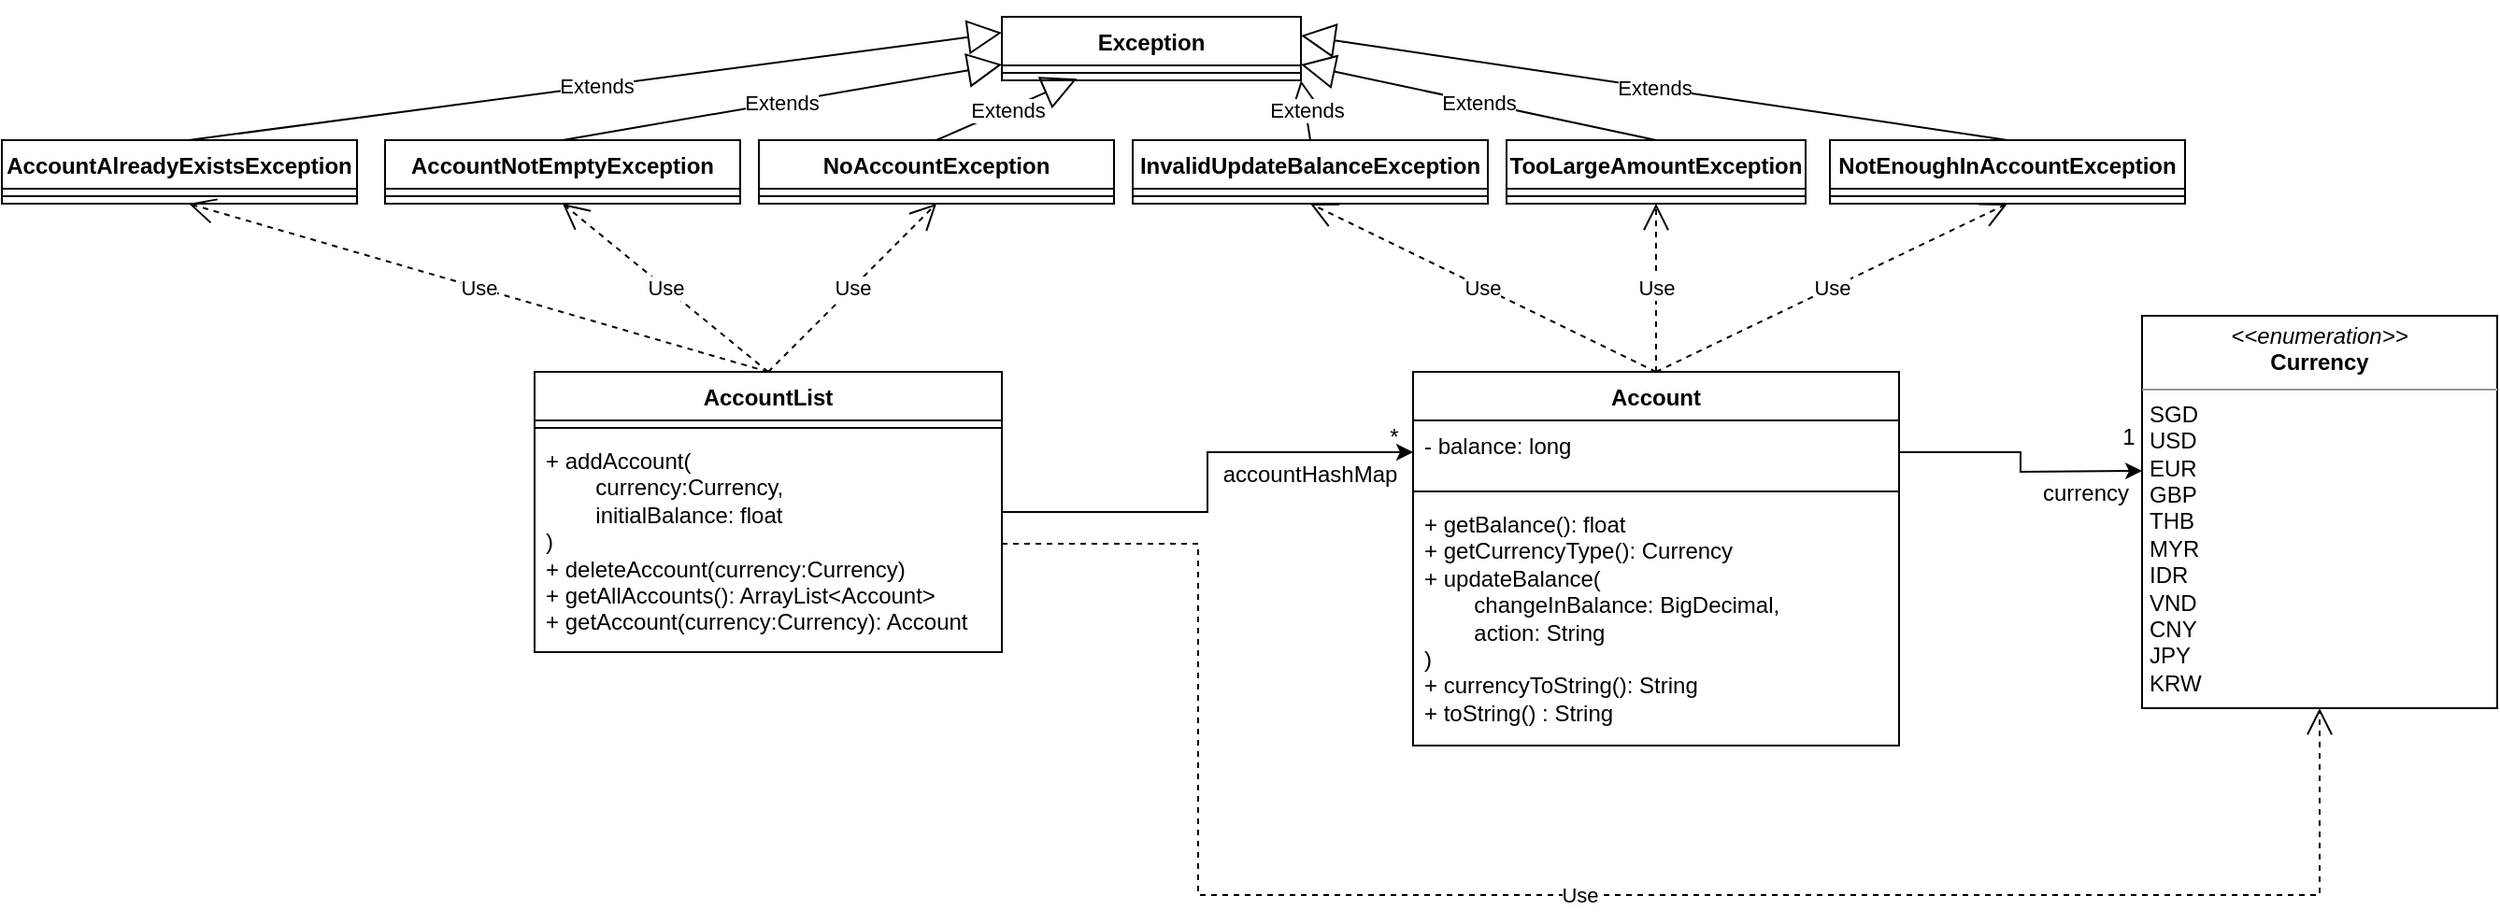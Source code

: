 <mxfile version="21.0.8" type="device"><diagram id="C5RBs43oDa-KdzZeNtuy" name="Page-1"><mxGraphModel dx="2960" dy="858" grid="1" gridSize="10" guides="1" tooltips="1" connect="1" arrows="1" fold="1" page="1" pageScale="1" pageWidth="827" pageHeight="1169" math="0" shadow="0"><root><mxCell id="WIyWlLk6GJQsqaUBKTNV-0"/><mxCell id="WIyWlLk6GJQsqaUBKTNV-1" parent="WIyWlLk6GJQsqaUBKTNV-0"/><mxCell id="dsbA1eekSPSx_6IA9cFN-1" value="Account" style="swimlane;fontStyle=1;align=center;verticalAlign=top;childLayout=stackLayout;horizontal=1;startSize=26;horizontalStack=0;resizeParent=1;resizeParentMax=0;resizeLast=0;collapsible=1;marginBottom=0;whiteSpace=wrap;html=1;" parent="WIyWlLk6GJQsqaUBKTNV-1" vertex="1"><mxGeometry x="35" y="530" width="260" height="200" as="geometry"/></mxCell><mxCell id="dsbA1eekSPSx_6IA9cFN-5" style="edgeStyle=orthogonalEdgeStyle;rounded=0;orthogonalLoop=1;jettySize=auto;html=1;" parent="dsbA1eekSPSx_6IA9cFN-1" source="dsbA1eekSPSx_6IA9cFN-2" edge="1"><mxGeometry relative="1" as="geometry"><mxPoint x="390" y="53" as="targetPoint"/></mxGeometry></mxCell><mxCell id="dsbA1eekSPSx_6IA9cFN-2" value="- balance: long" style="text;strokeColor=none;fillColor=none;align=left;verticalAlign=top;spacingLeft=4;spacingRight=4;overflow=hidden;rotatable=0;points=[[0,0.5],[1,0.5]];portConstraint=eastwest;whiteSpace=wrap;html=1;" parent="dsbA1eekSPSx_6IA9cFN-1" vertex="1"><mxGeometry y="26" width="260" height="34" as="geometry"/></mxCell><mxCell id="dsbA1eekSPSx_6IA9cFN-3" value="" style="line;strokeWidth=1;fillColor=none;align=left;verticalAlign=middle;spacingTop=-1;spacingLeft=3;spacingRight=3;rotatable=0;labelPosition=right;points=[];portConstraint=eastwest;strokeColor=inherit;" parent="dsbA1eekSPSx_6IA9cFN-1" vertex="1"><mxGeometry y="60" width="260" height="8" as="geometry"/></mxCell><mxCell id="dsbA1eekSPSx_6IA9cFN-4" value="+ getBalance(): float&lt;br&gt;+ getCurrencyType(): Currency&lt;br&gt;+ updateBalance(&lt;br&gt;&lt;span style=&quot;background-color: initial;&quot;&gt;&lt;span style=&quot;white-space: pre;&quot;&gt;&#9;&lt;/span&gt;changeInBalance: BigDecimal,&amp;nbsp;&lt;br&gt;&lt;/span&gt;&lt;span style=&quot;background-color: initial;&quot;&gt;&lt;span style=&quot;white-space: pre;&quot;&gt;&#9;&lt;/span&gt;action: String&lt;/span&gt;&lt;span style=&quot;background-color: initial;&quot;&gt;&lt;br&gt;&lt;/span&gt;)&lt;br&gt;+ currencyToString(): String&lt;br&gt;+ toString() : String" style="text;strokeColor=none;fillColor=none;align=left;verticalAlign=top;spacingLeft=4;spacingRight=4;overflow=hidden;rotatable=0;points=[[0,0.5],[1,0.5]];portConstraint=eastwest;whiteSpace=wrap;html=1;" parent="dsbA1eekSPSx_6IA9cFN-1" vertex="1"><mxGeometry y="68" width="260" height="132" as="geometry"/></mxCell><mxCell id="dsbA1eekSPSx_6IA9cFN-20" value="&lt;p style=&quot;margin:0px;margin-top:4px;text-align:center;&quot;&gt;&lt;i&gt;&amp;lt;&amp;lt;enumeration&amp;gt;&amp;gt;&lt;/i&gt;&lt;br&gt;&lt;b&gt;Currency&lt;/b&gt;&lt;/p&gt;&lt;hr size=&quot;1&quot;&gt;&lt;p style=&quot;margin:0px;margin-left:4px;&quot;&gt;SGD&lt;/p&gt;&lt;p style=&quot;margin:0px;margin-left:4px;&quot;&gt;USD&lt;/p&gt;&lt;p style=&quot;margin:0px;margin-left:4px;&quot;&gt;EUR&lt;/p&gt;&lt;p style=&quot;margin:0px;margin-left:4px;&quot;&gt;GBP&lt;/p&gt;&lt;p style=&quot;margin:0px;margin-left:4px;&quot;&gt;THB&lt;/p&gt;&lt;p style=&quot;margin:0px;margin-left:4px;&quot;&gt;MYR&lt;/p&gt;&lt;p style=&quot;margin:0px;margin-left:4px;&quot;&gt;IDR&lt;/p&gt;&lt;p style=&quot;margin:0px;margin-left:4px;&quot;&gt;VND&lt;/p&gt;&lt;p style=&quot;margin:0px;margin-left:4px;&quot;&gt;CNY&lt;/p&gt;&lt;p style=&quot;margin:0px;margin-left:4px;&quot;&gt;JPY&lt;/p&gt;&lt;p style=&quot;margin:0px;margin-left:4px;&quot;&gt;&lt;span style=&quot;background-color: initial;&quot;&gt;KRW&lt;/span&gt;&lt;/p&gt;" style="verticalAlign=top;align=left;overflow=fill;fontSize=12;fontFamily=Helvetica;html=1;whiteSpace=wrap;" parent="WIyWlLk6GJQsqaUBKTNV-1" vertex="1"><mxGeometry x="425" y="500" width="190" height="210" as="geometry"/></mxCell><mxCell id="dsbA1eekSPSx_6IA9cFN-22" value="currency" style="text;html=1;strokeColor=none;fillColor=none;align=center;verticalAlign=middle;whiteSpace=wrap;rounded=0;" parent="WIyWlLk6GJQsqaUBKTNV-1" vertex="1"><mxGeometry x="365" y="580" width="60" height="30" as="geometry"/></mxCell><mxCell id="dsbA1eekSPSx_6IA9cFN-23" value="1" style="text;html=1;strokeColor=none;fillColor=none;align=center;verticalAlign=middle;whiteSpace=wrap;rounded=0;" parent="WIyWlLk6GJQsqaUBKTNV-1" vertex="1"><mxGeometry x="388" y="550" width="60" height="30" as="geometry"/></mxCell><mxCell id="dTihvwjY7Ts53fyvmRjP-0" value="InvalidUpdateBalanceException" style="swimlane;fontStyle=1;align=center;verticalAlign=top;childLayout=stackLayout;horizontal=1;startSize=26;horizontalStack=0;resizeParent=1;resizeParentMax=0;resizeLast=0;collapsible=1;marginBottom=0;whiteSpace=wrap;html=1;" vertex="1" parent="WIyWlLk6GJQsqaUBKTNV-1"><mxGeometry x="-115" y="406" width="190" height="34" as="geometry"/></mxCell><mxCell id="dTihvwjY7Ts53fyvmRjP-2" value="" style="line;strokeWidth=1;fillColor=none;align=left;verticalAlign=middle;spacingTop=-1;spacingLeft=3;spacingRight=3;rotatable=0;labelPosition=right;points=[];portConstraint=eastwest;strokeColor=inherit;" vertex="1" parent="dTihvwjY7Ts53fyvmRjP-0"><mxGeometry y="26" width="190" height="8" as="geometry"/></mxCell><mxCell id="dTihvwjY7Ts53fyvmRjP-4" value="NotEnoughInAccountException" style="swimlane;fontStyle=1;align=center;verticalAlign=top;childLayout=stackLayout;horizontal=1;startSize=26;horizontalStack=0;resizeParent=1;resizeParentMax=0;resizeLast=0;collapsible=1;marginBottom=0;whiteSpace=wrap;html=1;" vertex="1" parent="WIyWlLk6GJQsqaUBKTNV-1"><mxGeometry x="258" y="406" width="190" height="34" as="geometry"/></mxCell><mxCell id="dTihvwjY7Ts53fyvmRjP-6" value="" style="line;strokeWidth=1;fillColor=none;align=left;verticalAlign=middle;spacingTop=-1;spacingLeft=3;spacingRight=3;rotatable=0;labelPosition=right;points=[];portConstraint=eastwest;strokeColor=inherit;" vertex="1" parent="dTihvwjY7Ts53fyvmRjP-4"><mxGeometry y="26" width="190" height="8" as="geometry"/></mxCell><mxCell id="dTihvwjY7Ts53fyvmRjP-8" value="TooLargeAmountException" style="swimlane;fontStyle=1;align=center;verticalAlign=top;childLayout=stackLayout;horizontal=1;startSize=26;horizontalStack=0;resizeParent=1;resizeParentMax=0;resizeLast=0;collapsible=1;marginBottom=0;whiteSpace=wrap;html=1;" vertex="1" parent="WIyWlLk6GJQsqaUBKTNV-1"><mxGeometry x="85" y="406" width="160" height="34" as="geometry"/></mxCell><mxCell id="dTihvwjY7Ts53fyvmRjP-10" value="" style="line;strokeWidth=1;fillColor=none;align=left;verticalAlign=middle;spacingTop=-1;spacingLeft=3;spacingRight=3;rotatable=0;labelPosition=right;points=[];portConstraint=eastwest;strokeColor=inherit;" vertex="1" parent="dTihvwjY7Ts53fyvmRjP-8"><mxGeometry y="26" width="160" height="8" as="geometry"/></mxCell><mxCell id="dTihvwjY7Ts53fyvmRjP-12" value="Exception" style="swimlane;fontStyle=1;align=center;verticalAlign=top;childLayout=stackLayout;horizontal=1;startSize=26;horizontalStack=0;resizeParent=1;resizeParentMax=0;resizeLast=0;collapsible=1;marginBottom=0;whiteSpace=wrap;html=1;" vertex="1" parent="WIyWlLk6GJQsqaUBKTNV-1"><mxGeometry x="-185" y="340" width="160" height="34" as="geometry"/></mxCell><mxCell id="dTihvwjY7Ts53fyvmRjP-13" value="" style="line;strokeWidth=1;fillColor=none;align=left;verticalAlign=middle;spacingTop=-1;spacingLeft=3;spacingRight=3;rotatable=0;labelPosition=right;points=[];portConstraint=eastwest;strokeColor=inherit;" vertex="1" parent="dTihvwjY7Ts53fyvmRjP-12"><mxGeometry y="26" width="160" height="8" as="geometry"/></mxCell><mxCell id="dTihvwjY7Ts53fyvmRjP-20" value="Extends" style="endArrow=block;endSize=16;endFill=0;html=1;rounded=0;entryX=1;entryY=1;entryDx=0;entryDy=0;exitX=0.5;exitY=0;exitDx=0;exitDy=0;" edge="1" parent="WIyWlLk6GJQsqaUBKTNV-1" source="dTihvwjY7Ts53fyvmRjP-0" target="dTihvwjY7Ts53fyvmRjP-12"><mxGeometry width="160" relative="1" as="geometry"><mxPoint x="-65" y="380" as="sourcePoint"/><mxPoint x="95" y="380" as="targetPoint"/></mxGeometry></mxCell><mxCell id="dTihvwjY7Ts53fyvmRjP-21" value="Extends" style="endArrow=block;endSize=16;endFill=0;html=1;rounded=0;entryX=1;entryY=0.75;entryDx=0;entryDy=0;exitX=0.5;exitY=0;exitDx=0;exitDy=0;" edge="1" parent="WIyWlLk6GJQsqaUBKTNV-1" source="dTihvwjY7Ts53fyvmRjP-8" target="dTihvwjY7Ts53fyvmRjP-12"><mxGeometry width="160" relative="1" as="geometry"><mxPoint x="-10" y="416" as="sourcePoint"/><mxPoint x="95" y="367" as="targetPoint"/></mxGeometry></mxCell><mxCell id="dTihvwjY7Ts53fyvmRjP-22" value="Extends" style="endArrow=block;endSize=16;endFill=0;html=1;rounded=0;exitX=0.5;exitY=0;exitDx=0;exitDy=0;" edge="1" parent="WIyWlLk6GJQsqaUBKTNV-1" source="dTihvwjY7Ts53fyvmRjP-4"><mxGeometry width="160" relative="1" as="geometry"><mxPoint x="175" y="416" as="sourcePoint"/><mxPoint x="-25" y="350" as="targetPoint"/></mxGeometry></mxCell><mxCell id="dTihvwjY7Ts53fyvmRjP-23" value="Use" style="endArrow=open;endSize=12;dashed=1;html=1;rounded=0;entryX=0.5;entryY=1;entryDx=0;entryDy=0;" edge="1" parent="WIyWlLk6GJQsqaUBKTNV-1" source="dsbA1eekSPSx_6IA9cFN-1" target="dTihvwjY7Ts53fyvmRjP-8"><mxGeometry width="160" relative="1" as="geometry"><mxPoint x="485" y="590" as="sourcePoint"/><mxPoint x="645" y="590" as="targetPoint"/></mxGeometry></mxCell><mxCell id="dTihvwjY7Ts53fyvmRjP-25" value="Use" style="endArrow=open;endSize=12;dashed=1;html=1;rounded=0;entryX=0.5;entryY=1;entryDx=0;entryDy=0;exitX=0.5;exitY=0;exitDx=0;exitDy=0;" edge="1" parent="WIyWlLk6GJQsqaUBKTNV-1" source="dsbA1eekSPSx_6IA9cFN-1" target="dTihvwjY7Ts53fyvmRjP-4"><mxGeometry width="160" relative="1" as="geometry"><mxPoint x="175" y="540" as="sourcePoint"/><mxPoint x="175" y="450" as="targetPoint"/></mxGeometry></mxCell><mxCell id="dTihvwjY7Ts53fyvmRjP-26" value="Use" style="endArrow=open;endSize=12;dashed=1;html=1;rounded=0;entryX=0.5;entryY=1;entryDx=0;entryDy=0;" edge="1" parent="WIyWlLk6GJQsqaUBKTNV-1" target="dTihvwjY7Ts53fyvmRjP-0"><mxGeometry width="160" relative="1" as="geometry"><mxPoint x="165" y="530" as="sourcePoint"/><mxPoint x="363" y="450" as="targetPoint"/></mxGeometry></mxCell><mxCell id="dTihvwjY7Ts53fyvmRjP-33" style="edgeStyle=orthogonalEdgeStyle;rounded=0;orthogonalLoop=1;jettySize=auto;html=1;entryX=0;entryY=0.5;entryDx=0;entryDy=0;" edge="1" parent="WIyWlLk6GJQsqaUBKTNV-1" source="dTihvwjY7Ts53fyvmRjP-29" target="dsbA1eekSPSx_6IA9cFN-2"><mxGeometry relative="1" as="geometry"/></mxCell><mxCell id="dTihvwjY7Ts53fyvmRjP-29" value="AccountList" style="swimlane;fontStyle=1;align=center;verticalAlign=top;childLayout=stackLayout;horizontal=1;startSize=26;horizontalStack=0;resizeParent=1;resizeParentMax=0;resizeLast=0;collapsible=1;marginBottom=0;whiteSpace=wrap;html=1;" vertex="1" parent="WIyWlLk6GJQsqaUBKTNV-1"><mxGeometry x="-435" y="530" width="250" height="150" as="geometry"/></mxCell><mxCell id="dTihvwjY7Ts53fyvmRjP-31" value="" style="line;strokeWidth=1;fillColor=none;align=left;verticalAlign=middle;spacingTop=-1;spacingLeft=3;spacingRight=3;rotatable=0;labelPosition=right;points=[];portConstraint=eastwest;strokeColor=inherit;" vertex="1" parent="dTihvwjY7Ts53fyvmRjP-29"><mxGeometry y="26" width="250" height="8" as="geometry"/></mxCell><mxCell id="dTihvwjY7Ts53fyvmRjP-32" value="+ addAccount(&lt;br&gt;&lt;span style=&quot;white-space: pre;&quot;&gt;&#9;&lt;/span&gt;currency:Currency,&lt;br&gt;&lt;span style=&quot;white-space: pre;&quot;&gt;&#9;&lt;/span&gt;initialBalance: float&lt;br&gt;)&lt;br&gt;+ deleteAccount(currency:Currency)&lt;br&gt;+ getAllAccounts(): ArrayList&amp;lt;Account&amp;gt;&lt;br&gt;+ getAccount(currency:Currency): Account" style="text;strokeColor=none;fillColor=none;align=left;verticalAlign=top;spacingLeft=4;spacingRight=4;overflow=hidden;rotatable=0;points=[[0,0.5],[1,0.5]];portConstraint=eastwest;whiteSpace=wrap;html=1;" vertex="1" parent="dTihvwjY7Ts53fyvmRjP-29"><mxGeometry y="34" width="250" height="116" as="geometry"/></mxCell><mxCell id="dTihvwjY7Ts53fyvmRjP-34" value="accountHashMap" style="text;html=1;strokeColor=none;fillColor=none;align=center;verticalAlign=middle;whiteSpace=wrap;rounded=0;" vertex="1" parent="WIyWlLk6GJQsqaUBKTNV-1"><mxGeometry x="-50" y="570" width="60" height="30" as="geometry"/></mxCell><mxCell id="dTihvwjY7Ts53fyvmRjP-35" value="*" style="text;html=1;strokeColor=none;fillColor=none;align=center;verticalAlign=middle;whiteSpace=wrap;rounded=0;" vertex="1" parent="WIyWlLk6GJQsqaUBKTNV-1"><mxGeometry x="-5" y="550" width="60" height="30" as="geometry"/></mxCell><mxCell id="dTihvwjY7Ts53fyvmRjP-36" value="NoAccountException" style="swimlane;fontStyle=1;align=center;verticalAlign=top;childLayout=stackLayout;horizontal=1;startSize=26;horizontalStack=0;resizeParent=1;resizeParentMax=0;resizeLast=0;collapsible=1;marginBottom=0;whiteSpace=wrap;html=1;" vertex="1" parent="WIyWlLk6GJQsqaUBKTNV-1"><mxGeometry x="-315" y="406" width="190" height="34" as="geometry"/></mxCell><mxCell id="dTihvwjY7Ts53fyvmRjP-37" value="" style="line;strokeWidth=1;fillColor=none;align=left;verticalAlign=middle;spacingTop=-1;spacingLeft=3;spacingRight=3;rotatable=0;labelPosition=right;points=[];portConstraint=eastwest;strokeColor=inherit;" vertex="1" parent="dTihvwjY7Ts53fyvmRjP-36"><mxGeometry y="26" width="190" height="8" as="geometry"/></mxCell><mxCell id="dTihvwjY7Ts53fyvmRjP-38" value="AccountNotEmptyException" style="swimlane;fontStyle=1;align=center;verticalAlign=top;childLayout=stackLayout;horizontal=1;startSize=26;horizontalStack=0;resizeParent=1;resizeParentMax=0;resizeLast=0;collapsible=1;marginBottom=0;whiteSpace=wrap;html=1;" vertex="1" parent="WIyWlLk6GJQsqaUBKTNV-1"><mxGeometry x="-515" y="406" width="190" height="34" as="geometry"/></mxCell><mxCell id="dTihvwjY7Ts53fyvmRjP-39" value="" style="line;strokeWidth=1;fillColor=none;align=left;verticalAlign=middle;spacingTop=-1;spacingLeft=3;spacingRight=3;rotatable=0;labelPosition=right;points=[];portConstraint=eastwest;strokeColor=inherit;" vertex="1" parent="dTihvwjY7Ts53fyvmRjP-38"><mxGeometry y="26" width="190" height="8" as="geometry"/></mxCell><mxCell id="dTihvwjY7Ts53fyvmRjP-40" value="AccountAlreadyExistsException" style="swimlane;fontStyle=1;align=center;verticalAlign=top;childLayout=stackLayout;horizontal=1;startSize=26;horizontalStack=0;resizeParent=1;resizeParentMax=0;resizeLast=0;collapsible=1;marginBottom=0;whiteSpace=wrap;html=1;" vertex="1" parent="WIyWlLk6GJQsqaUBKTNV-1"><mxGeometry x="-720" y="406" width="190" height="34" as="geometry"/></mxCell><mxCell id="dTihvwjY7Ts53fyvmRjP-41" value="" style="line;strokeWidth=1;fillColor=none;align=left;verticalAlign=middle;spacingTop=-1;spacingLeft=3;spacingRight=3;rotatable=0;labelPosition=right;points=[];portConstraint=eastwest;strokeColor=inherit;" vertex="1" parent="dTihvwjY7Ts53fyvmRjP-40"><mxGeometry y="26" width="190" height="8" as="geometry"/></mxCell><mxCell id="dTihvwjY7Ts53fyvmRjP-42" value="Use" style="endArrow=open;endSize=12;dashed=1;html=1;rounded=0;entryX=0.5;entryY=1;entryDx=0;entryDy=0;exitX=0.5;exitY=0;exitDx=0;exitDy=0;" edge="1" parent="WIyWlLk6GJQsqaUBKTNV-1" source="dTihvwjY7Ts53fyvmRjP-29"><mxGeometry width="160" relative="1" as="geometry"><mxPoint x="-360" y="520" as="sourcePoint"/><mxPoint x="-620" y="440" as="targetPoint"/></mxGeometry></mxCell><mxCell id="dTihvwjY7Ts53fyvmRjP-43" value="Use" style="endArrow=open;endSize=12;dashed=1;html=1;rounded=0;entryX=0.5;entryY=1;entryDx=0;entryDy=0;exitX=0.5;exitY=0;exitDx=0;exitDy=0;" edge="1" parent="WIyWlLk6GJQsqaUBKTNV-1" source="dTihvwjY7Ts53fyvmRjP-29" target="dTihvwjY7Ts53fyvmRjP-38"><mxGeometry width="160" relative="1" as="geometry"><mxPoint x="185" y="550" as="sourcePoint"/><mxPoint y="460" as="targetPoint"/></mxGeometry></mxCell><mxCell id="dTihvwjY7Ts53fyvmRjP-44" value="Use" style="endArrow=open;endSize=12;dashed=1;html=1;rounded=0;entryX=0.5;entryY=1;entryDx=0;entryDy=0;exitX=0.5;exitY=0;exitDx=0;exitDy=0;" edge="1" parent="WIyWlLk6GJQsqaUBKTNV-1" source="dTihvwjY7Ts53fyvmRjP-29" target="dTihvwjY7Ts53fyvmRjP-36"><mxGeometry width="160" relative="1" as="geometry"><mxPoint x="195" y="560" as="sourcePoint"/><mxPoint x="10" y="470" as="targetPoint"/></mxGeometry></mxCell><mxCell id="dTihvwjY7Ts53fyvmRjP-45" value="Extends" style="endArrow=block;endSize=16;endFill=0;html=1;rounded=0;entryX=0.251;entryY=0.893;entryDx=0;entryDy=0;exitX=0.5;exitY=0;exitDx=0;exitDy=0;entryPerimeter=0;" edge="1" parent="WIyWlLk6GJQsqaUBKTNV-1" source="dTihvwjY7Ts53fyvmRjP-36" target="dTihvwjY7Ts53fyvmRjP-13"><mxGeometry width="160" relative="1" as="geometry"><mxPoint x="-10" y="416" as="sourcePoint"/><mxPoint x="-55" y="384" as="targetPoint"/></mxGeometry></mxCell><mxCell id="dTihvwjY7Ts53fyvmRjP-46" value="Extends" style="endArrow=block;endSize=16;endFill=0;html=1;rounded=0;entryX=0;entryY=0.75;entryDx=0;entryDy=0;exitX=0.5;exitY=0;exitDx=0;exitDy=0;" edge="1" parent="WIyWlLk6GJQsqaUBKTNV-1" source="dTihvwjY7Ts53fyvmRjP-38" target="dTihvwjY7Ts53fyvmRjP-12"><mxGeometry width="160" relative="1" as="geometry"><mxPoint x="-210" y="416" as="sourcePoint"/><mxPoint x="-175" y="383" as="targetPoint"/></mxGeometry></mxCell><mxCell id="dTihvwjY7Ts53fyvmRjP-47" value="Extends" style="endArrow=block;endSize=16;endFill=0;html=1;rounded=0;entryX=0;entryY=0.25;entryDx=0;entryDy=0;exitX=0.5;exitY=0;exitDx=0;exitDy=0;" edge="1" parent="WIyWlLk6GJQsqaUBKTNV-1" target="dTihvwjY7Ts53fyvmRjP-12"><mxGeometry width="160" relative="1" as="geometry"><mxPoint x="-620" y="406" as="sourcePoint"/><mxPoint x="-215" y="376" as="targetPoint"/></mxGeometry></mxCell><mxCell id="dTihvwjY7Ts53fyvmRjP-48" value="Use" style="endArrow=open;endSize=12;dashed=1;html=1;rounded=0;exitX=1;exitY=0.5;exitDx=0;exitDy=0;entryX=0.5;entryY=1;entryDx=0;entryDy=0;" edge="1" parent="WIyWlLk6GJQsqaUBKTNV-1" source="dTihvwjY7Ts53fyvmRjP-32" target="dsbA1eekSPSx_6IA9cFN-20"><mxGeometry width="160" relative="1" as="geometry"><mxPoint x="30" y="620" as="sourcePoint"/><mxPoint x="190" y="620" as="targetPoint"/><Array as="points"><mxPoint x="-80" y="622"/><mxPoint x="-80" y="810"/><mxPoint x="520" y="810"/></Array></mxGeometry></mxCell></root></mxGraphModel></diagram></mxfile>